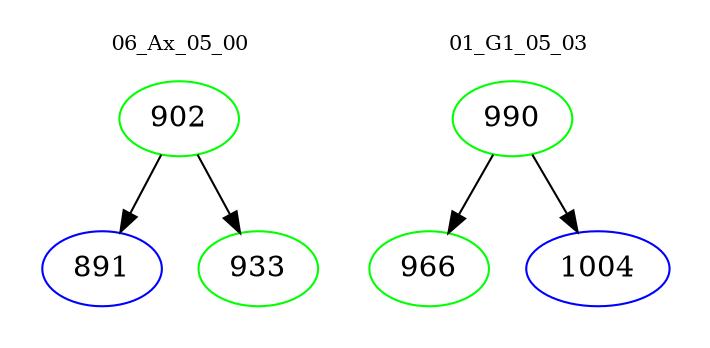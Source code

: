 digraph{
subgraph cluster_0 {
color = white
label = "06_Ax_05_00";
fontsize=10;
T0_902 [label="902", color="green"]
T0_902 -> T0_891 [color="black"]
T0_891 [label="891", color="blue"]
T0_902 -> T0_933 [color="black"]
T0_933 [label="933", color="green"]
}
subgraph cluster_1 {
color = white
label = "01_G1_05_03";
fontsize=10;
T1_990 [label="990", color="green"]
T1_990 -> T1_966 [color="black"]
T1_966 [label="966", color="green"]
T1_990 -> T1_1004 [color="black"]
T1_1004 [label="1004", color="blue"]
}
}
